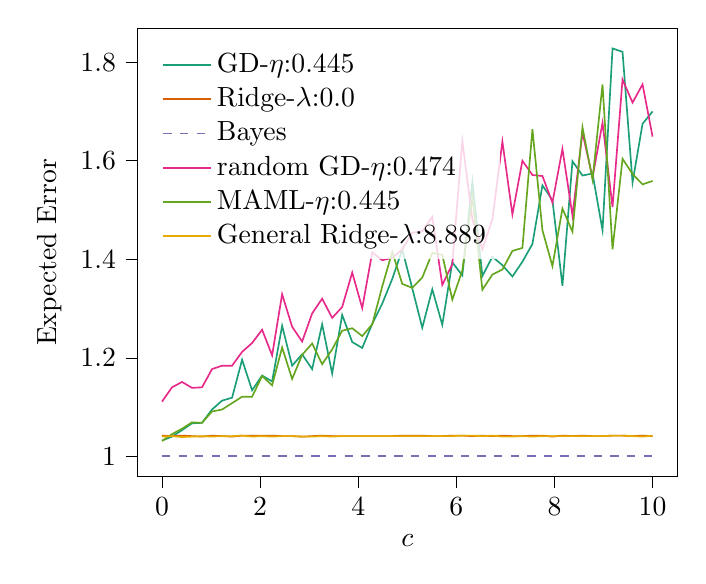 % This file was created with tikzplotlib v0.10.1.
\begin{tikzpicture}

\definecolor{chocolate217952}{RGB}{217,95,2}
\definecolor{darkcyan27158119}{RGB}{27,158,119}
\definecolor{darkgray176}{RGB}{176,176,176}
\definecolor{deeppink23141138}{RGB}{231,41,138}
\definecolor{lightslategray117112179}{RGB}{117,112,179}
\definecolor{olivedrab10216630}{RGB}{102,166,30}
\definecolor{orange2301712}{RGB}{230,171,2}

\begin{axis}[
legend cell align={left},
legend style={
  fill opacity=0.8,
  draw opacity=1,
  text opacity=1,
  at={(0.03,0.97)},
  anchor=north west,
  draw=none
},
tick align=outside,
tick pos=left,
x grid style={darkgray176},
xlabel={\(\displaystyle c\)},
xmin=-0.5, xmax=10.5,
xtick style={color=black},
y grid style={darkgray176},
ylabel={Expected Error},
ymin=0.959, ymax=1.869,
ytick style={color=black}
]
\addplot [semithick, darkcyan27158119]
table {%
0 1.032
0.204 1.04
0.408 1.053
0.612 1.067
0.816 1.068
1.02 1.095
1.224 1.113
1.429 1.119
1.633 1.196
1.837 1.134
2.041 1.164
2.245 1.152
2.449 1.265
2.653 1.184
2.857 1.207
3.061 1.177
3.265 1.268
3.469 1.168
3.673 1.287
3.878 1.232
4.082 1.22
4.286 1.269
4.49 1.31
4.694 1.36
4.898 1.42
5.102 1.341
5.306 1.261
5.51 1.339
5.714 1.267
5.918 1.394
6.122 1.367
6.327 1.558
6.531 1.366
6.735 1.405
6.939 1.388
7.143 1.365
7.347 1.395
7.551 1.431
7.755 1.55
7.959 1.52
8.163 1.346
8.367 1.599
8.571 1.57
8.776 1.574
8.98 1.459
9.184 1.828
9.388 1.821
9.592 1.556
9.796 1.675
10 1.7
};
\addlegendentry{GD-$\eta$:0.445}
\addplot [semithick, chocolate217952]
table {%
0 1.042
0.204 1.041
0.408 1.042
0.612 1.041
0.816 1.04
1.02 1.042
1.224 1.041
1.429 1.04
1.633 1.042
1.837 1.042
2.041 1.042
2.245 1.042
2.449 1.041
2.653 1.041
2.857 1.04
3.061 1.041
3.265 1.042
3.469 1.041
3.673 1.041
3.878 1.041
4.082 1.041
4.286 1.041
4.49 1.041
4.694 1.041
4.898 1.042
5.102 1.042
5.306 1.042
5.51 1.041
5.714 1.041
5.918 1.042
6.122 1.042
6.327 1.041
6.531 1.042
6.735 1.041
6.939 1.042
7.143 1.041
7.347 1.041
7.551 1.042
7.755 1.042
7.959 1.04
8.163 1.042
8.367 1.041
8.571 1.042
8.776 1.041
8.98 1.041
9.184 1.042
9.388 1.042
9.592 1.041
9.796 1.042
10 1.041
};
\addlegendentry{Ridge-$\lambda$:0.0}
\addplot [semithick, lightslategray117112179, dashed]
table {%
0 1.0
0.204 1.0
0.408 1.0
0.612 1.0
0.816 1.0
1.02 1.0
1.224 1.0
1.429 1.0
1.633 1.0
1.837 1.0
2.041 1.0
2.245 1.0
2.449 1.0
2.653 1.0
2.857 1.0
3.061 1.0
3.265 1.0
3.469 1.0
3.673 1.0
3.878 1.0
4.082 1.0
4.286 1.0
4.49 1.0
4.694 1.0
4.898 1.0
5.102 1.0
5.306 1.0
5.51 1.0
5.714 1.0
5.918 1.0
6.122 1.0
6.327 1.0
6.531 1.0
6.735 1.0
6.939 1.0
7.143 1.0
7.347 1.0
7.551 1.0
7.755 1.0
7.959 1.0
8.163 1.0
8.367 1.0
8.571 1.0
8.776 1.0
8.98 1.0
9.184 1.0
9.388 1.0
9.592 1.0
9.796 1.0
10 1.0
};
\addlegendentry{Bayes}
\addplot [semithick, deeppink23141138]
table {%
0 1.111
0.204 1.14
0.408 1.151
0.612 1.139
0.816 1.14
1.02 1.177
1.224 1.184
1.429 1.184
1.633 1.212
1.837 1.23
2.041 1.257
2.245 1.205
2.449 1.329
2.653 1.263
2.857 1.233
3.061 1.29
3.265 1.32
3.469 1.281
3.673 1.303
3.878 1.373
4.082 1.301
4.286 1.414
4.49 1.398
4.694 1.403
4.898 1.42
5.102 1.454
5.306 1.457
5.51 1.486
5.714 1.348
5.918 1.39
6.122 1.64
6.327 1.481
6.531 1.42
6.735 1.481
6.939 1.639
7.143 1.491
7.347 1.6
7.551 1.571
7.755 1.569
7.959 1.515
8.163 1.624
8.367 1.489
8.571 1.657
8.776 1.566
8.98 1.677
9.184 1.506
9.388 1.765
9.592 1.718
9.796 1.755
10 1.649
};
\addlegendentry{random GD-$\eta$:0.474}
\addplot [semithick, olivedrab10216630]
table {%
0 1.031
0.204 1.045
0.408 1.056
0.612 1.069
0.816 1.068
1.02 1.091
1.224 1.095
1.429 1.108
1.633 1.121
1.837 1.121
2.041 1.163
2.245 1.144
2.449 1.221
2.653 1.157
2.857 1.206
3.061 1.229
3.265 1.187
3.469 1.217
3.673 1.255
3.878 1.26
4.082 1.244
4.286 1.268
4.49 1.345
4.694 1.415
4.898 1.35
5.102 1.342
5.306 1.363
5.51 1.413
5.714 1.409
5.918 1.318
6.122 1.377
6.327 1.527
6.531 1.338
6.735 1.369
6.939 1.379
7.143 1.417
7.347 1.423
7.551 1.664
7.755 1.459
7.959 1.386
8.163 1.503
8.367 1.456
8.571 1.668
8.776 1.562
8.98 1.755
9.184 1.42
9.388 1.604
9.592 1.573
9.796 1.552
10 1.559
};
\addlegendentry{MAML-$\eta$:0.445}
\addplot [semithick, orange2301712]
table {%
0 1.04
0.204 1.041
0.408 1.039
0.612 1.04
0.816 1.041
1.02 1.04
1.224 1.041
1.429 1.041
1.633 1.042
1.837 1.04
2.041 1.041
2.245 1.04
2.449 1.041
2.653 1.041
2.857 1.04
3.061 1.04
3.265 1.041
3.469 1.04
3.673 1.041
3.878 1.041
4.082 1.041
4.286 1.041
4.49 1.041
4.694 1.041
4.898 1.041
5.102 1.041
5.306 1.041
5.51 1.041
5.714 1.041
5.918 1.041
6.122 1.042
6.327 1.042
6.531 1.041
6.735 1.042
6.939 1.04
7.143 1.04
7.347 1.041
7.551 1.04
7.755 1.041
7.959 1.041
8.163 1.041
8.367 1.041
8.571 1.041
8.776 1.041
8.98 1.041
9.184 1.042
9.388 1.042
9.592 1.041
9.796 1.04
10 1.042
};
\addlegendentry{General Ridge-$\lambda$:8.889}
\end{axis}

\end{tikzpicture}
